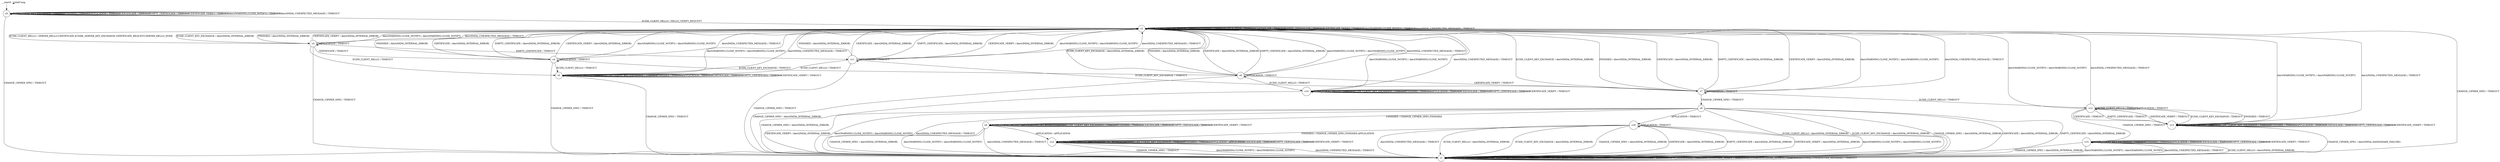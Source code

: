 digraph g {
	graph [name=g];
	s0	[label=s0,
		shape=circle];
	s0 -> s0	[key=0,
		label="ECDH_CLIENT_KEY_EXCHANGE / TIMEOUT"];
	s0 -> s0	[key=1,
		label="FINISHED / TIMEOUT"];
	s0 -> s0	[key=2,
		label="APPLICATION / TIMEOUT"];
	s0 -> s0	[key=3,
		label="CERTIFICATE / TIMEOUT"];
	s0 -> s0	[key=4,
		label="EMPTY_CERTIFICATE / TIMEOUT"];
	s0 -> s0	[key=5,
		label="CERTIFICATE_VERIFY / TIMEOUT"];
	s0 -> s0	[key=6,
		label="Alert(WARNING,CLOSE_NOTIFY) / TIMEOUT"];
	s0 -> s0	[key=7,
		label="Alert(FATAL,UNEXPECTED_MESSAGE) / TIMEOUT"];
	s1	[label=s1,
		shape=circle];
	s0 -> s1	[key=0,
		label="CHANGE_CIPHER_SPEC / TIMEOUT"];
	s2	[label=s2,
		shape=circle];
	s0 -> s2	[key=0,
		label="ECDH_CLIENT_HELLO / HELLO_VERIFY_REQUEST"];
	s1 -> s1	[key=0,
		label="ECDH_CLIENT_HELLO / TIMEOUT"];
	s1 -> s1	[key=1,
		label="ECDH_CLIENT_KEY_EXCHANGE / TIMEOUT"];
	s1 -> s1	[key=2,
		label="CHANGE_CIPHER_SPEC / TIMEOUT"];
	s1 -> s1	[key=3,
		label="FINISHED / TIMEOUT"];
	s1 -> s1	[key=4,
		label="APPLICATION / TIMEOUT"];
	s1 -> s1	[key=5,
		label="CERTIFICATE / TIMEOUT"];
	s1 -> s1	[key=6,
		label="EMPTY_CERTIFICATE / TIMEOUT"];
	s1 -> s1	[key=7,
		label="CERTIFICATE_VERIFY / TIMEOUT"];
	s1 -> s1	[key=8,
		label="Alert(WARNING,CLOSE_NOTIFY) / TIMEOUT"];
	s1 -> s1	[key=9,
		label="Alert(FATAL,UNEXPECTED_MESSAGE) / TIMEOUT"];
	s2 -> s1	[key=0,
		label="CHANGE_CIPHER_SPEC / TIMEOUT"];
	s2 -> s2	[key=0,
		label="ECDH_CLIENT_KEY_EXCHANGE / TIMEOUT"];
	s2 -> s2	[key=1,
		label="FINISHED / TIMEOUT"];
	s2 -> s2	[key=2,
		label="APPLICATION / TIMEOUT"];
	s2 -> s2	[key=3,
		label="CERTIFICATE / TIMEOUT"];
	s2 -> s2	[key=4,
		label="EMPTY_CERTIFICATE / TIMEOUT"];
	s2 -> s2	[key=5,
		label="CERTIFICATE_VERIFY / TIMEOUT"];
	s2 -> s2	[key=6,
		label="Alert(WARNING,CLOSE_NOTIFY) / TIMEOUT"];
	s2 -> s2	[key=7,
		label="Alert(FATAL,UNEXPECTED_MESSAGE) / TIMEOUT"];
	s3	[label=s3,
		shape=circle];
	s2 -> s3	[key=0,
		label="ECDH_CLIENT_HELLO / SERVER_HELLO,CERTIFICATE,ECDHE_SERVER_KEY_EXCHANGE,CERTIFICATE_REQUEST,SERVER_HELLO_DONE"];
	s3 -> s1	[key=0,
		label="CHANGE_CIPHER_SPEC / TIMEOUT"];
	s3 -> s2	[key=0,
		label="ECDH_CLIENT_KEY_EXCHANGE / Alert(FATAL,INTERNAL_ERROR)"];
	s3 -> s2	[key=1,
		label="FINISHED / Alert(FATAL,INTERNAL_ERROR)"];
	s3 -> s2	[key=2,
		label="CERTIFICATE_VERIFY / Alert(FATAL,INTERNAL_ERROR)"];
	s3 -> s2	[key=3,
		label="Alert(WARNING,CLOSE_NOTIFY) / Alert(WARNING,CLOSE_NOTIFY)"];
	s3 -> s2	[key=4,
		label="Alert(FATAL,UNEXPECTED_MESSAGE) / TIMEOUT"];
	s3 -> s3	[key=0,
		label="APPLICATION / TIMEOUT"];
	s4	[label=s4,
		shape=circle];
	s3 -> s4	[key=0,
		label="CERTIFICATE / TIMEOUT"];
	s5	[label=s5,
		shape=circle];
	s3 -> s5	[key=0,
		label="ECDH_CLIENT_HELLO / TIMEOUT"];
	s11	[label=s11,
		shape=circle];
	s3 -> s11	[key=0,
		label="EMPTY_CERTIFICATE / TIMEOUT"];
	s4 -> s1	[key=0,
		label="CHANGE_CIPHER_SPEC / TIMEOUT"];
	s4 -> s2	[key=0,
		label="FINISHED / Alert(FATAL,INTERNAL_ERROR)"];
	s4 -> s2	[key=1,
		label="CERTIFICATE / Alert(FATAL,INTERNAL_ERROR)"];
	s4 -> s2	[key=2,
		label="EMPTY_CERTIFICATE / Alert(FATAL,INTERNAL_ERROR)"];
	s4 -> s2	[key=3,
		label="CERTIFICATE_VERIFY / Alert(FATAL,INTERNAL_ERROR)"];
	s4 -> s2	[key=4,
		label="Alert(WARNING,CLOSE_NOTIFY) / Alert(WARNING,CLOSE_NOTIFY)"];
	s4 -> s2	[key=5,
		label="Alert(FATAL,UNEXPECTED_MESSAGE) / TIMEOUT"];
	s4 -> s4	[key=0,
		label="APPLICATION / TIMEOUT"];
	s4 -> s5	[key=0,
		label="ECDH_CLIENT_HELLO / TIMEOUT"];
	s6	[label=s6,
		shape=circle];
	s4 -> s6	[key=0,
		label="ECDH_CLIENT_KEY_EXCHANGE / TIMEOUT"];
	s5 -> s1	[key=0,
		label="CHANGE_CIPHER_SPEC / TIMEOUT"];
	s5 -> s2	[key=0,
		label="Alert(WARNING,CLOSE_NOTIFY) / Alert(WARNING,CLOSE_NOTIFY)"];
	s5 -> s2	[key=1,
		label="Alert(FATAL,UNEXPECTED_MESSAGE) / TIMEOUT"];
	s5 -> s5	[key=0,
		label="ECDH_CLIENT_HELLO / TIMEOUT"];
	s5 -> s5	[key=1,
		label="ECDH_CLIENT_KEY_EXCHANGE / TIMEOUT"];
	s5 -> s5	[key=2,
		label="FINISHED / TIMEOUT"];
	s5 -> s5	[key=3,
		label="APPLICATION / TIMEOUT"];
	s5 -> s5	[key=4,
		label="CERTIFICATE / TIMEOUT"];
	s5 -> s5	[key=5,
		label="EMPTY_CERTIFICATE / TIMEOUT"];
	s5 -> s5	[key=6,
		label="CERTIFICATE_VERIFY / TIMEOUT"];
	s6 -> s1	[key=0,
		label="CHANGE_CIPHER_SPEC / Alert(FATAL,INTERNAL_ERROR)"];
	s6 -> s2	[key=0,
		label="ECDH_CLIENT_KEY_EXCHANGE / Alert(FATAL,INTERNAL_ERROR)"];
	s6 -> s2	[key=1,
		label="FINISHED / Alert(FATAL,INTERNAL_ERROR)"];
	s6 -> s2	[key=2,
		label="CERTIFICATE / Alert(FATAL,INTERNAL_ERROR)"];
	s6 -> s2	[key=3,
		label="EMPTY_CERTIFICATE / Alert(FATAL,INTERNAL_ERROR)"];
	s6 -> s2	[key=4,
		label="Alert(WARNING,CLOSE_NOTIFY) / Alert(WARNING,CLOSE_NOTIFY)"];
	s6 -> s2	[key=5,
		label="Alert(FATAL,UNEXPECTED_MESSAGE) / TIMEOUT"];
	s6 -> s6	[key=0,
		label="APPLICATION / TIMEOUT"];
	s7	[label=s7,
		shape=circle];
	s6 -> s7	[key=0,
		label="CERTIFICATE_VERIFY / TIMEOUT"];
	s10	[label=s10,
		shape=circle];
	s6 -> s10	[key=0,
		label="ECDH_CLIENT_HELLO / TIMEOUT"];
	s7 -> s2	[key=0,
		label="ECDH_CLIENT_KEY_EXCHANGE / Alert(FATAL,INTERNAL_ERROR)"];
	s7 -> s2	[key=1,
		label="FINISHED / Alert(FATAL,INTERNAL_ERROR)"];
	s7 -> s2	[key=2,
		label="CERTIFICATE / Alert(FATAL,INTERNAL_ERROR)"];
	s7 -> s2	[key=3,
		label="EMPTY_CERTIFICATE / Alert(FATAL,INTERNAL_ERROR)"];
	s7 -> s2	[key=4,
		label="CERTIFICATE_VERIFY / Alert(FATAL,INTERNAL_ERROR)"];
	s7 -> s2	[key=5,
		label="Alert(WARNING,CLOSE_NOTIFY) / Alert(WARNING,CLOSE_NOTIFY)"];
	s7 -> s2	[key=6,
		label="Alert(FATAL,UNEXPECTED_MESSAGE) / TIMEOUT"];
	s7 -> s7	[key=0,
		label="APPLICATION / TIMEOUT"];
	s8	[label=s8,
		shape=circle];
	s7 -> s8	[key=0,
		label="CHANGE_CIPHER_SPEC / TIMEOUT"];
	s12	[label=s12,
		shape=circle];
	s7 -> s12	[key=0,
		label="ECDH_CLIENT_HELLO / TIMEOUT"];
	s8 -> s1	[key=0,
		label="ECDH_CLIENT_HELLO / Alert(FATAL,INTERNAL_ERROR)"];
	s8 -> s1	[key=1,
		label="ECDH_CLIENT_KEY_EXCHANGE / Alert(FATAL,INTERNAL_ERROR)"];
	s8 -> s1	[key=2,
		label="CHANGE_CIPHER_SPEC / Alert(FATAL,INTERNAL_ERROR)"];
	s8 -> s1	[key=3,
		label="CERTIFICATE / Alert(FATAL,INTERNAL_ERROR)"];
	s8 -> s1	[key=4,
		label="EMPTY_CERTIFICATE / Alert(FATAL,INTERNAL_ERROR)"];
	s8 -> s1	[key=5,
		label="CERTIFICATE_VERIFY / Alert(FATAL,INTERNAL_ERROR)"];
	s8 -> s1	[key=6,
		label="Alert(WARNING,CLOSE_NOTIFY) / Alert(WARNING,CLOSE_NOTIFY)"];
	s8 -> s1	[key=7,
		label="Alert(FATAL,UNEXPECTED_MESSAGE) / TIMEOUT"];
	s9	[label=s9,
		shape=circle];
	s8 -> s9	[key=0,
		label="FINISHED / CHANGE_CIPHER_SPEC,FINISHED"];
	s16	[label=s16,
		shape=circle];
	s8 -> s16	[key=0,
		label="APPLICATION / TIMEOUT"];
	s9 -> s1	[key=0,
		label="CHANGE_CIPHER_SPEC / Alert(FATAL,INTERNAL_ERROR)"];
	s9 -> s1	[key=1,
		label="Alert(WARNING,CLOSE_NOTIFY) / Alert(WARNING,CLOSE_NOTIFY)"];
	s9 -> s1	[key=2,
		label="Alert(FATAL,UNEXPECTED_MESSAGE) / TIMEOUT"];
	s9 -> s9	[key=0,
		label="ECDH_CLIENT_HELLO / Alert(WARNING,NO_RENEGOTIATION)"];
	s9 -> s9	[key=1,
		label="ECDH_CLIENT_KEY_EXCHANGE / TIMEOUT"];
	s9 -> s9	[key=2,
		label="FINISHED / TIMEOUT"];
	s9 -> s9	[key=3,
		label="CERTIFICATE / TIMEOUT"];
	s9 -> s9	[key=4,
		label="EMPTY_CERTIFICATE / TIMEOUT"];
	s9 -> s9	[key=5,
		label="CERTIFICATE_VERIFY / TIMEOUT"];
	s14	[label=s14,
		shape=circle];
	s9 -> s14	[key=0,
		label="APPLICATION / APPLICATION"];
	s10 -> s1	[key=0,
		label="CHANGE_CIPHER_SPEC / Alert(FATAL,INTERNAL_ERROR)"];
	s10 -> s2	[key=0,
		label="Alert(WARNING,CLOSE_NOTIFY) / Alert(WARNING,CLOSE_NOTIFY)"];
	s10 -> s2	[key=1,
		label="Alert(FATAL,UNEXPECTED_MESSAGE) / TIMEOUT"];
	s10 -> s10	[key=0,
		label="ECDH_CLIENT_HELLO / TIMEOUT"];
	s10 -> s10	[key=1,
		label="ECDH_CLIENT_KEY_EXCHANGE / TIMEOUT"];
	s10 -> s10	[key=2,
		label="FINISHED / TIMEOUT"];
	s10 -> s10	[key=3,
		label="APPLICATION / TIMEOUT"];
	s10 -> s10	[key=4,
		label="CERTIFICATE / TIMEOUT"];
	s10 -> s10	[key=5,
		label="EMPTY_CERTIFICATE / TIMEOUT"];
	s10 -> s10	[key=6,
		label="CERTIFICATE_VERIFY / TIMEOUT"];
	s11 -> s1	[key=0,
		label="CHANGE_CIPHER_SPEC / TIMEOUT"];
	s11 -> s2	[key=0,
		label="FINISHED / Alert(FATAL,INTERNAL_ERROR)"];
	s11 -> s2	[key=1,
		label="CERTIFICATE / Alert(FATAL,INTERNAL_ERROR)"];
	s11 -> s2	[key=2,
		label="EMPTY_CERTIFICATE / Alert(FATAL,INTERNAL_ERROR)"];
	s11 -> s2	[key=3,
		label="CERTIFICATE_VERIFY / Alert(FATAL,INTERNAL_ERROR)"];
	s11 -> s2	[key=4,
		label="Alert(WARNING,CLOSE_NOTIFY) / Alert(WARNING,CLOSE_NOTIFY)"];
	s11 -> s2	[key=5,
		label="Alert(FATAL,UNEXPECTED_MESSAGE) / TIMEOUT"];
	s11 -> s5	[key=0,
		label="ECDH_CLIENT_HELLO / TIMEOUT"];
	s11 -> s7	[key=0,
		label="ECDH_CLIENT_KEY_EXCHANGE / TIMEOUT"];
	s11 -> s11	[key=0,
		label="APPLICATION / TIMEOUT"];
	s12 -> s2	[key=0,
		label="Alert(WARNING,CLOSE_NOTIFY) / Alert(WARNING,CLOSE_NOTIFY)"];
	s12 -> s2	[key=1,
		label="Alert(FATAL,UNEXPECTED_MESSAGE) / TIMEOUT"];
	s12 -> s12	[key=0,
		label="ECDH_CLIENT_HELLO / TIMEOUT"];
	s12 -> s12	[key=1,
		label="APPLICATION / TIMEOUT"];
	s13	[label=s13,
		shape=circle];
	s12 -> s13	[key=0,
		label="ECDH_CLIENT_KEY_EXCHANGE / TIMEOUT"];
	s12 -> s13	[key=1,
		label="FINISHED / TIMEOUT"];
	s12 -> s13	[key=2,
		label="CERTIFICATE / TIMEOUT"];
	s12 -> s13	[key=3,
		label="EMPTY_CERTIFICATE / TIMEOUT"];
	s12 -> s13	[key=4,
		label="CERTIFICATE_VERIFY / TIMEOUT"];
	s15	[label=s15,
		shape=circle];
	s12 -> s15	[key=0,
		label="CHANGE_CIPHER_SPEC / TIMEOUT"];
	s13 -> s1	[key=0,
		label="CHANGE_CIPHER_SPEC / Alert(FATAL,HANDSHAKE_FAILURE)"];
	s13 -> s2	[key=0,
		label="Alert(WARNING,CLOSE_NOTIFY) / Alert(WARNING,CLOSE_NOTIFY)"];
	s13 -> s2	[key=1,
		label="Alert(FATAL,UNEXPECTED_MESSAGE) / TIMEOUT"];
	s13 -> s13	[key=0,
		label="ECDH_CLIENT_HELLO / TIMEOUT"];
	s13 -> s13	[key=1,
		label="ECDH_CLIENT_KEY_EXCHANGE / TIMEOUT"];
	s13 -> s13	[key=2,
		label="FINISHED / TIMEOUT"];
	s13 -> s13	[key=3,
		label="APPLICATION / TIMEOUT"];
	s13 -> s13	[key=4,
		label="CERTIFICATE / TIMEOUT"];
	s13 -> s13	[key=5,
		label="EMPTY_CERTIFICATE / TIMEOUT"];
	s13 -> s13	[key=6,
		label="CERTIFICATE_VERIFY / TIMEOUT"];
	s14 -> s1	[key=0,
		label="CHANGE_CIPHER_SPEC / TIMEOUT"];
	s14 -> s1	[key=1,
		label="Alert(WARNING,CLOSE_NOTIFY) / Alert(WARNING,CLOSE_NOTIFY)"];
	s14 -> s1	[key=2,
		label="Alert(FATAL,UNEXPECTED_MESSAGE) / TIMEOUT"];
	s14 -> s14	[key=0,
		label="ECDH_CLIENT_HELLO / Alert(WARNING,NO_RENEGOTIATION)"];
	s14 -> s14	[key=1,
		label="ECDH_CLIENT_KEY_EXCHANGE / TIMEOUT"];
	s14 -> s14	[key=2,
		label="FINISHED / TIMEOUT"];
	s14 -> s14	[key=3,
		label="APPLICATION / APPLICATION"];
	s14 -> s14	[key=4,
		label="CERTIFICATE / TIMEOUT"];
	s14 -> s14	[key=5,
		label="EMPTY_CERTIFICATE / TIMEOUT"];
	s14 -> s14	[key=6,
		label="CERTIFICATE_VERIFY / TIMEOUT"];
	s15 -> s1	[key=0,
		label="ECDH_CLIENT_HELLO / Alert(FATAL,INTERNAL_ERROR)"];
	s15 -> s1	[key=1,
		label="CHANGE_CIPHER_SPEC / Alert(FATAL,INTERNAL_ERROR)"];
	s15 -> s1	[key=2,
		label="Alert(WARNING,CLOSE_NOTIFY) / Alert(WARNING,CLOSE_NOTIFY)"];
	s15 -> s1	[key=3,
		label="Alert(FATAL,UNEXPECTED_MESSAGE) / TIMEOUT"];
	s15 -> s15	[key=0,
		label="ECDH_CLIENT_KEY_EXCHANGE / TIMEOUT"];
	s15 -> s15	[key=1,
		label="FINISHED / TIMEOUT"];
	s15 -> s15	[key=2,
		label="APPLICATION / TIMEOUT"];
	s15 -> s15	[key=3,
		label="CERTIFICATE / TIMEOUT"];
	s15 -> s15	[key=4,
		label="EMPTY_CERTIFICATE / TIMEOUT"];
	s15 -> s15	[key=5,
		label="CERTIFICATE_VERIFY / TIMEOUT"];
	s16 -> s1	[key=0,
		label="ECDH_CLIENT_HELLO / Alert(FATAL,INTERNAL_ERROR)"];
	s16 -> s1	[key=1,
		label="ECDH_CLIENT_KEY_EXCHANGE / Alert(FATAL,INTERNAL_ERROR)"];
	s16 -> s1	[key=2,
		label="CHANGE_CIPHER_SPEC / Alert(FATAL,INTERNAL_ERROR)"];
	s16 -> s1	[key=3,
		label="CERTIFICATE / Alert(FATAL,INTERNAL_ERROR)"];
	s16 -> s1	[key=4,
		label="EMPTY_CERTIFICATE / Alert(FATAL,INTERNAL_ERROR)"];
	s16 -> s1	[key=5,
		label="CERTIFICATE_VERIFY / Alert(FATAL,INTERNAL_ERROR)"];
	s16 -> s1	[key=6,
		label="Alert(WARNING,CLOSE_NOTIFY) / Alert(WARNING,CLOSE_NOTIFY)"];
	s16 -> s1	[key=7,
		label="Alert(FATAL,UNEXPECTED_MESSAGE) / TIMEOUT"];
	s16 -> s14	[key=0,
		label="FINISHED / CHANGE_CIPHER_SPEC,FINISHED,APPLICATION"];
	s16 -> s16	[key=0,
		label="APPLICATION / TIMEOUT"];
	__start0	[height=0,
		shape=none,
		width=0];
	__start0 -> s0	[key=0];
	__start0 -> __start0	[key=0,
		label="Self loop"];
}

